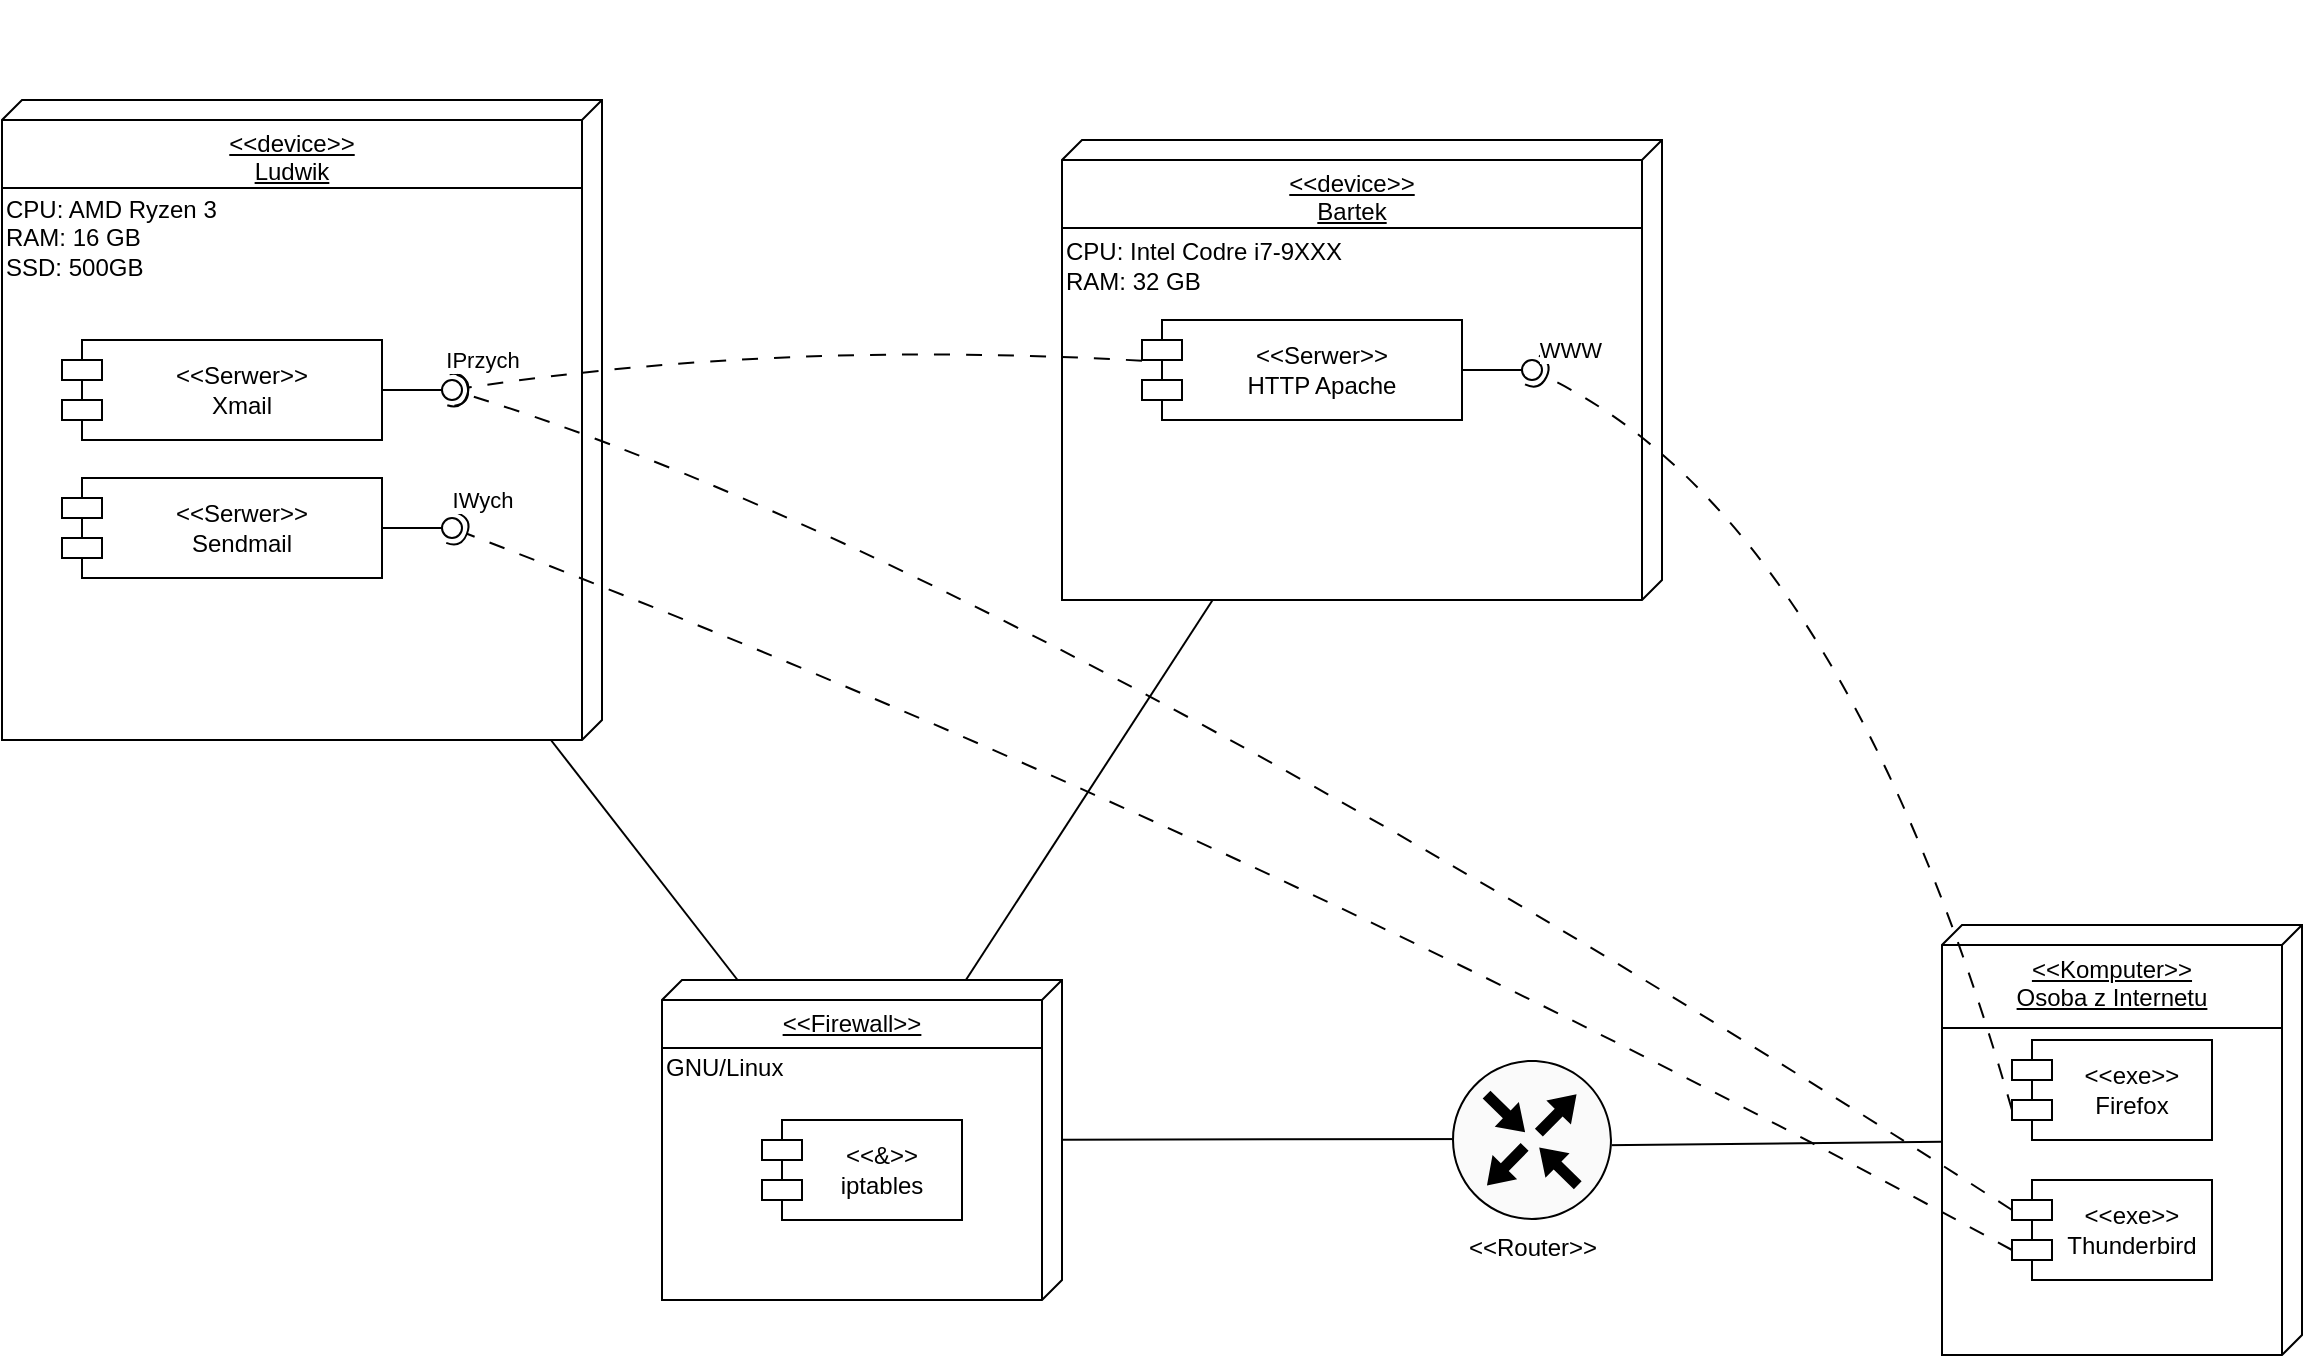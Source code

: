 <mxfile version="24.2.8" type="github">
  <diagram name="Strona-1" id="CLomDFQiL_nqK-KW_TpE">
    <mxGraphModel dx="3342" dy="1186" grid="1" gridSize="10" guides="1" tooltips="1" connect="1" arrows="1" fold="1" page="1" pageScale="1" pageWidth="1169" pageHeight="827" math="0" shadow="0">
      <root>
        <mxCell id="0" />
        <mxCell id="1" parent="0" />
        <mxCell id="gUBSdd4ZHCUnTr9ndH-N-31" value="&amp;lt;&amp;lt;Komputer&amp;gt;&amp;gt;&lt;div&gt;Osoba z Internetu&lt;/div&gt;" style="verticalAlign=top;align=center;spacingTop=8;spacingLeft=2;spacingRight=12;shape=cube;size=10;direction=south;fontStyle=4;html=1;whiteSpace=wrap;" vertex="1" parent="1">
          <mxGeometry x="780" y="572.5" width="180" height="215" as="geometry" />
        </mxCell>
        <mxCell id="gUBSdd4ZHCUnTr9ndH-N-1" value="&amp;lt;&amp;lt;device&amp;gt;&amp;gt;&lt;div&gt;Bartek&lt;/div&gt;" style="verticalAlign=top;align=center;spacingTop=8;spacingLeft=2;spacingRight=12;shape=cube;size=10;direction=south;fontStyle=4;html=1;whiteSpace=wrap;" vertex="1" parent="1">
          <mxGeometry x="340" y="180" width="300" height="230" as="geometry" />
        </mxCell>
        <mxCell id="gUBSdd4ZHCUnTr9ndH-N-2" value="" style="line;strokeWidth=1;fillColor=none;align=left;verticalAlign=middle;spacingTop=-1;spacingLeft=3;spacingRight=3;rotatable=0;labelPosition=right;points=[];portConstraint=eastwest;strokeColor=inherit;" vertex="1" parent="1">
          <mxGeometry x="340" y="220" width="290" height="8" as="geometry" />
        </mxCell>
        <mxCell id="gUBSdd4ZHCUnTr9ndH-N-5" value="&amp;lt;&amp;lt;Serwer&amp;gt;&amp;gt;&lt;div&gt;HTTP Apache&lt;/div&gt;" style="shape=module;align=center;spacingLeft=20;align=center;verticalAlign=middle;whiteSpace=wrap;html=1;" vertex="1" parent="1">
          <mxGeometry x="380" y="270" width="160" height="50" as="geometry" />
        </mxCell>
        <mxCell id="gUBSdd4ZHCUnTr9ndH-N-6" value="CPU: Intel Codre i7-9XXX&lt;div&gt;RAM: 32 GB&lt;/div&gt;" style="text;strokeColor=none;align=left;fillColor=none;html=1;verticalAlign=middle;whiteSpace=wrap;rounded=0;" vertex="1" parent="1">
          <mxGeometry x="340" y="228" width="170" height="30" as="geometry" />
        </mxCell>
        <mxCell id="gUBSdd4ZHCUnTr9ndH-N-7" value="&amp;lt;&amp;lt;device&amp;gt;&amp;gt;&lt;div&gt;Ludwik&lt;/div&gt;" style="verticalAlign=top;align=center;spacingTop=8;spacingLeft=2;spacingRight=12;shape=cube;size=10;direction=south;fontStyle=4;html=1;whiteSpace=wrap;" vertex="1" parent="1">
          <mxGeometry x="-190" y="160" width="300" height="320" as="geometry" />
        </mxCell>
        <mxCell id="gUBSdd4ZHCUnTr9ndH-N-8" value="" style="line;strokeWidth=1;fillColor=none;align=left;verticalAlign=middle;spacingTop=-1;spacingLeft=3;spacingRight=3;rotatable=0;labelPosition=right;points=[];portConstraint=eastwest;strokeColor=inherit;" vertex="1" parent="1">
          <mxGeometry x="-190" y="200" width="290" height="8" as="geometry" />
        </mxCell>
        <mxCell id="gUBSdd4ZHCUnTr9ndH-N-9" value="&amp;lt;&amp;lt;Serwer&amp;gt;&amp;gt;&lt;div&gt;Xmail&lt;/div&gt;" style="shape=module;align=center;spacingLeft=20;align=center;verticalAlign=middle;whiteSpace=wrap;html=1;" vertex="1" parent="1">
          <mxGeometry x="-160" y="280" width="160" height="50" as="geometry" />
        </mxCell>
        <mxCell id="gUBSdd4ZHCUnTr9ndH-N-10" value="CPU: AMD Ryzen 3&lt;div&gt;RAM: 16 GB&lt;/div&gt;&lt;div&gt;SSD: 500GB&lt;/div&gt;" style="text;strokeColor=none;align=left;fillColor=none;html=1;verticalAlign=middle;whiteSpace=wrap;rounded=0;" vertex="1" parent="1">
          <mxGeometry x="-190" y="208" width="170" height="42" as="geometry" />
        </mxCell>
        <mxCell id="gUBSdd4ZHCUnTr9ndH-N-11" value="&amp;lt;&amp;lt;Serwer&amp;gt;&amp;gt;&lt;div&gt;Sendmail&lt;/div&gt;" style="shape=module;align=center;spacingLeft=20;align=center;verticalAlign=middle;whiteSpace=wrap;html=1;" vertex="1" parent="1">
          <mxGeometry x="-160" y="349" width="160" height="50" as="geometry" />
        </mxCell>
        <mxCell id="gUBSdd4ZHCUnTr9ndH-N-12" value="" style="rounded=0;orthogonalLoop=1;jettySize=auto;html=1;endArrow=halfCircle;endFill=0;endSize=6;strokeWidth=1;sketch=0;curved=1;dashed=1;dashPattern=8 8;" edge="1" target="gUBSdd4ZHCUnTr9ndH-N-14" parent="1" source="gUBSdd4ZHCUnTr9ndH-N-5">
          <mxGeometry relative="1" as="geometry">
            <mxPoint x="210" y="285" as="sourcePoint" />
            <Array as="points">
              <mxPoint x="200" y="280" />
            </Array>
          </mxGeometry>
        </mxCell>
        <mxCell id="gUBSdd4ZHCUnTr9ndH-N-13" value="IPrzych" style="rounded=0;orthogonalLoop=1;jettySize=auto;html=1;endArrow=oval;endFill=0;sketch=0;sourcePerimeterSpacing=0;targetPerimeterSpacing=0;endSize=10;exitX=1;exitY=0.5;exitDx=0;exitDy=0;" edge="1" target="gUBSdd4ZHCUnTr9ndH-N-14" parent="1" source="gUBSdd4ZHCUnTr9ndH-N-9">
          <mxGeometry x="1" y="21" relative="1" as="geometry">
            <mxPoint x="170" y="285" as="sourcePoint" />
            <mxPoint x="15" y="6" as="offset" />
          </mxGeometry>
        </mxCell>
        <mxCell id="gUBSdd4ZHCUnTr9ndH-N-14" value="" style="ellipse;whiteSpace=wrap;html=1;align=center;aspect=fixed;fillColor=none;strokeColor=none;resizable=0;perimeter=centerPerimeter;rotatable=0;allowArrows=0;points=[];outlineConnect=1;" vertex="1" parent="1">
          <mxGeometry x="30" y="300" width="10" height="10" as="geometry" />
        </mxCell>
        <mxCell id="gUBSdd4ZHCUnTr9ndH-N-15" value="&amp;lt;&amp;lt;Firewall&amp;gt;&amp;gt;" style="verticalAlign=top;align=center;spacingTop=8;spacingLeft=2;spacingRight=12;shape=cube;size=10;direction=south;fontStyle=4;html=1;whiteSpace=wrap;" vertex="1" parent="1">
          <mxGeometry x="140" y="600" width="200" height="160" as="geometry" />
        </mxCell>
        <mxCell id="gUBSdd4ZHCUnTr9ndH-N-16" value="" style="line;strokeWidth=1;fillColor=none;align=left;verticalAlign=middle;spacingTop=-1;spacingLeft=3;spacingRight=3;rotatable=0;labelPosition=right;points=[];portConstraint=eastwest;strokeColor=inherit;" vertex="1" parent="1">
          <mxGeometry x="140" y="630" width="190" height="8" as="geometry" />
        </mxCell>
        <mxCell id="gUBSdd4ZHCUnTr9ndH-N-17" value="GNU/Linux" style="text;strokeColor=none;align=left;fillColor=none;html=1;verticalAlign=middle;whiteSpace=wrap;rounded=0;" vertex="1" parent="1">
          <mxGeometry x="140" y="638" width="60" height="12" as="geometry" />
        </mxCell>
        <mxCell id="gUBSdd4ZHCUnTr9ndH-N-18" value="&lt;div&gt;&amp;lt;&amp;lt;&amp;amp;&amp;gt;&amp;gt;&lt;/div&gt;iptables" style="shape=module;align=left;spacingLeft=20;align=center;verticalAlign=middle;whiteSpace=wrap;html=1;" vertex="1" parent="1">
          <mxGeometry x="190" y="670" width="100" height="50" as="geometry" />
        </mxCell>
        <mxCell id="gUBSdd4ZHCUnTr9ndH-N-21" value="" style="endArrow=none;html=1;rounded=0;" edge="1" parent="1" source="gUBSdd4ZHCUnTr9ndH-N-15" target="gUBSdd4ZHCUnTr9ndH-N-7">
          <mxGeometry width="50" height="50" relative="1" as="geometry">
            <mxPoint y="640" as="sourcePoint" />
            <mxPoint x="50" y="590" as="targetPoint" />
          </mxGeometry>
        </mxCell>
        <mxCell id="gUBSdd4ZHCUnTr9ndH-N-22" value="" style="endArrow=none;html=1;rounded=0;" edge="1" parent="1" source="gUBSdd4ZHCUnTr9ndH-N-15" target="gUBSdd4ZHCUnTr9ndH-N-1">
          <mxGeometry width="50" height="50" relative="1" as="geometry">
            <mxPoint x="308" y="534" as="sourcePoint" />
            <mxPoint x="200" y="430" as="targetPoint" />
          </mxGeometry>
        </mxCell>
        <mxCell id="gUBSdd4ZHCUnTr9ndH-N-24" value="" style="endArrow=none;html=1;rounded=0;exitX=0.479;exitY=0.493;exitDx=0;exitDy=0;exitPerimeter=0;" edge="1" parent="1" source="gUBSdd4ZHCUnTr9ndH-N-39" target="gUBSdd4ZHCUnTr9ndH-N-15">
          <mxGeometry width="50" height="50" relative="1" as="geometry">
            <mxPoint x="495.0" y="680" as="sourcePoint" />
            <mxPoint x="130" y="486" as="targetPoint" />
          </mxGeometry>
        </mxCell>
        <mxCell id="gUBSdd4ZHCUnTr9ndH-N-25" value="" style="rounded=0;orthogonalLoop=1;jettySize=auto;html=1;endArrow=halfCircle;endFill=0;endSize=6;strokeWidth=1;sketch=0;curved=1;dashed=1;dashPattern=8 8;exitX=0;exitY=0;exitDx=0;exitDy=35;exitPerimeter=0;" edge="1" target="gUBSdd4ZHCUnTr9ndH-N-27" parent="1" source="gUBSdd4ZHCUnTr9ndH-N-33">
          <mxGeometry relative="1" as="geometry">
            <mxPoint x="800" y="305" as="sourcePoint" />
            <Array as="points">
              <mxPoint x="730" y="370" />
            </Array>
          </mxGeometry>
        </mxCell>
        <mxCell id="gUBSdd4ZHCUnTr9ndH-N-26" value="WWW" style="rounded=0;orthogonalLoop=1;jettySize=auto;html=1;endArrow=oval;endFill=0;sketch=0;sourcePerimeterSpacing=0;targetPerimeterSpacing=0;endSize=10;" edge="1" target="gUBSdd4ZHCUnTr9ndH-N-27" parent="1" source="gUBSdd4ZHCUnTr9ndH-N-5">
          <mxGeometry x="1" y="22" relative="1" as="geometry">
            <mxPoint x="760" y="305" as="sourcePoint" />
            <mxPoint x="19" y="12" as="offset" />
          </mxGeometry>
        </mxCell>
        <mxCell id="gUBSdd4ZHCUnTr9ndH-N-27" value="" style="ellipse;whiteSpace=wrap;html=1;align=center;aspect=fixed;fillColor=none;strokeColor=none;resizable=0;perimeter=centerPerimeter;rotatable=0;allowArrows=0;points=[];outlineConnect=1;" vertex="1" parent="1">
          <mxGeometry x="570" y="290" width="10" height="10" as="geometry" />
        </mxCell>
        <mxCell id="gUBSdd4ZHCUnTr9ndH-N-28" value="" style="rounded=0;orthogonalLoop=1;jettySize=auto;html=1;endArrow=halfCircle;endFill=0;endSize=6;strokeWidth=1;sketch=0;curved=1;exitX=0;exitY=0;exitDx=0;exitDy=35;exitPerimeter=0;dashed=1;dashPattern=8 8;" edge="1" target="gUBSdd4ZHCUnTr9ndH-N-30" parent="1" source="gUBSdd4ZHCUnTr9ndH-N-34">
          <mxGeometry x="0.806" y="-4" relative="1" as="geometry">
            <mxPoint x="190" y="374" as="sourcePoint" />
            <Array as="points">
              <mxPoint x="440" y="530" />
            </Array>
            <mxPoint as="offset" />
          </mxGeometry>
        </mxCell>
        <mxCell id="gUBSdd4ZHCUnTr9ndH-N-29" value="&lt;span style=&quot;color: rgb(0, 0, 0); font-family: Helvetica; font-size: 11px; font-style: normal; font-variant-ligatures: normal; font-variant-caps: normal; font-weight: 400; letter-spacing: normal; orphans: 2; text-align: center; text-indent: 0px; text-transform: none; widows: 2; word-spacing: 0px; -webkit-text-stroke-width: 0px; white-space: nowrap; background-color: rgb(255, 255, 255); text-decoration-thickness: initial; text-decoration-style: initial; text-decoration-color: initial; display: inline !important; float: none;&quot;&gt;IWych&lt;/span&gt;" style="rounded=0;orthogonalLoop=1;jettySize=auto;html=1;endArrow=oval;endFill=0;sketch=0;sourcePerimeterSpacing=0;targetPerimeterSpacing=0;endSize=10;exitX=1;exitY=0.5;exitDx=0;exitDy=0;" edge="1" target="gUBSdd4ZHCUnTr9ndH-N-30" parent="1" source="gUBSdd4ZHCUnTr9ndH-N-11">
          <mxGeometry x="1" y="21" relative="1" as="geometry">
            <mxPoint x="150" y="374" as="sourcePoint" />
            <mxPoint x="15" y="7" as="offset" />
          </mxGeometry>
        </mxCell>
        <mxCell id="gUBSdd4ZHCUnTr9ndH-N-30" value="" style="ellipse;whiteSpace=wrap;html=1;align=center;aspect=fixed;fillColor=none;strokeColor=none;resizable=0;perimeter=centerPerimeter;rotatable=0;allowArrows=0;points=[];outlineConnect=1;" vertex="1" parent="1">
          <mxGeometry x="30" y="369" width="10" height="10" as="geometry" />
        </mxCell>
        <mxCell id="gUBSdd4ZHCUnTr9ndH-N-32" value="" style="line;strokeWidth=1;fillColor=none;align=left;verticalAlign=middle;spacingTop=-1;spacingLeft=3;spacingRight=3;rotatable=0;labelPosition=right;points=[];portConstraint=eastwest;strokeColor=inherit;" vertex="1" parent="1">
          <mxGeometry x="780" y="620" width="170" height="8" as="geometry" />
        </mxCell>
        <mxCell id="gUBSdd4ZHCUnTr9ndH-N-33" value="&amp;lt;&amp;lt;exe&amp;gt;&amp;gt;&lt;div&gt;Firefox&lt;/div&gt;" style="shape=module;align=left;spacingLeft=20;align=center;verticalAlign=middle;whiteSpace=wrap;html=1;" vertex="1" parent="1">
          <mxGeometry x="815" y="630" width="100" height="50" as="geometry" />
        </mxCell>
        <mxCell id="gUBSdd4ZHCUnTr9ndH-N-34" value="&amp;lt;&amp;lt;exe&amp;gt;&amp;gt;&lt;div&gt;Thunderbird&lt;/div&gt;" style="shape=module;align=left;spacingLeft=20;align=center;verticalAlign=middle;whiteSpace=wrap;html=1;" vertex="1" parent="1">
          <mxGeometry x="815" y="700" width="100" height="50" as="geometry" />
        </mxCell>
        <mxCell id="gUBSdd4ZHCUnTr9ndH-N-35" value="" style="rounded=0;orthogonalLoop=1;jettySize=auto;html=1;endArrow=halfCircle;endFill=0;endSize=6;strokeWidth=1;sketch=0;fontSize=12;curved=1;exitX=0;exitY=0;exitDx=0;exitDy=15;exitPerimeter=0;dashed=1;dashPattern=8 8;" edge="1" target="gUBSdd4ZHCUnTr9ndH-N-14" parent="1" source="gUBSdd4ZHCUnTr9ndH-N-34">
          <mxGeometry relative="1" as="geometry">
            <mxPoint x="305" y="115" as="sourcePoint" />
            <Array as="points">
              <mxPoint x="310" y="390" />
            </Array>
          </mxGeometry>
        </mxCell>
        <mxCell id="gUBSdd4ZHCUnTr9ndH-N-36" value="" style="ellipse;whiteSpace=wrap;html=1;align=center;aspect=fixed;fillColor=none;strokeColor=none;resizable=0;perimeter=centerPerimeter;rotatable=0;allowArrows=0;points=[];outlineConnect=1;" vertex="1" parent="1">
          <mxGeometry x="280" y="110" width="10" height="10" as="geometry" />
        </mxCell>
        <mxCell id="gUBSdd4ZHCUnTr9ndH-N-40" value="" style="endArrow=none;html=1;rounded=0;" edge="1" parent="1" source="gUBSdd4ZHCUnTr9ndH-N-31">
          <mxGeometry width="50" height="50" relative="1" as="geometry">
            <mxPoint x="873" y="679.41" as="sourcePoint" />
            <mxPoint x="573" y="683" as="targetPoint" />
          </mxGeometry>
        </mxCell>
        <mxCell id="gUBSdd4ZHCUnTr9ndH-N-39" value="&amp;lt;&amp;lt;Router&amp;gt;&amp;gt;" style="sketch=0;points=[[0.5,0,0],[1,0.5,0],[0.5,1,0],[0,0.5,0],[0.145,0.145,0],[0.856,0.145,0],[0.855,0.856,0],[0.145,0.855,0]];verticalLabelPosition=bottom;html=1;verticalAlign=top;aspect=fixed;align=center;pointerEvents=1;shape=mxgraph.cisco19.rect;prIcon=router;fillColor=#FAFAFA;strokeColor=#000000;" vertex="1" parent="1">
          <mxGeometry x="535" y="640" width="80" height="80" as="geometry" />
        </mxCell>
      </root>
    </mxGraphModel>
  </diagram>
</mxfile>
